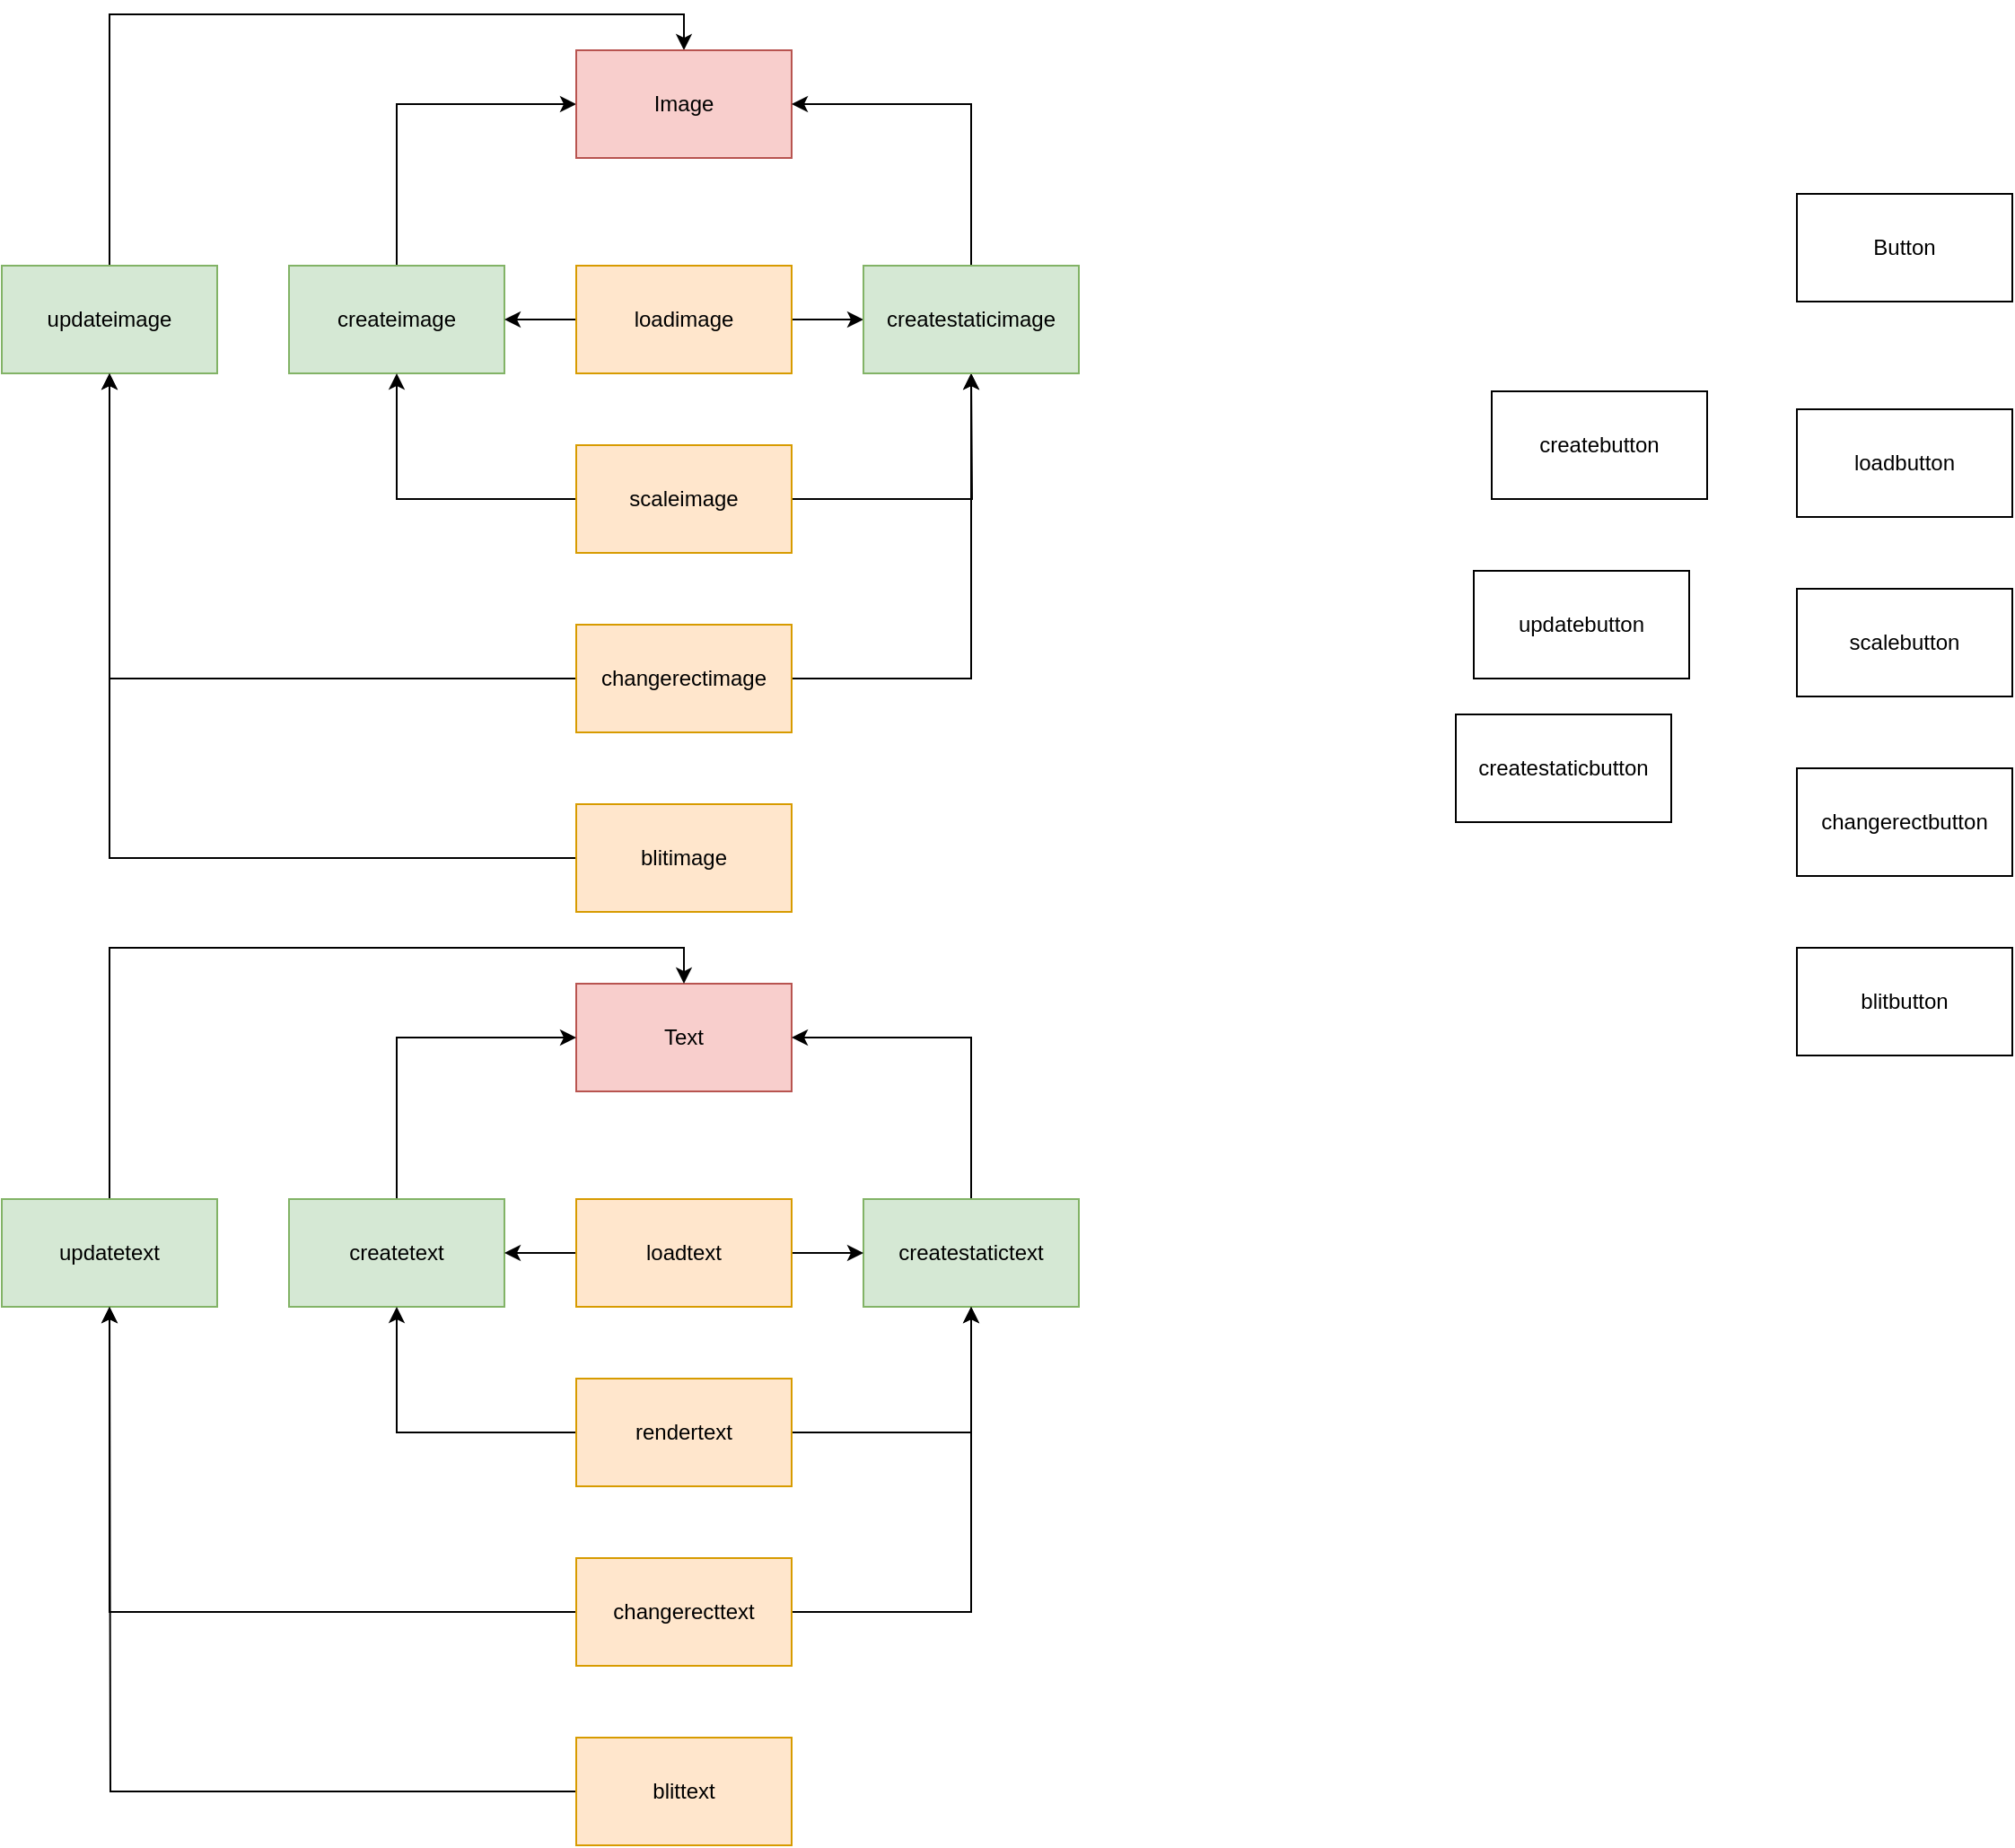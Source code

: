 <mxfile version="12.8.4" type="github">
  <diagram id="M2v9OtbhASXZDHdSWJYJ" name="Page-1">
    <mxGraphModel dx="1185" dy="661" grid="1" gridSize="10" guides="1" tooltips="1" connect="1" arrows="1" fold="1" page="1" pageScale="1" pageWidth="827" pageHeight="1169" math="0" shadow="0">
      <root>
        <mxCell id="0" />
        <mxCell id="1" parent="0" />
        <mxCell id="l5dD-DMRnh2UDKKwASvm-28" style="edgeStyle=orthogonalEdgeStyle;rounded=0;orthogonalLoop=1;jettySize=auto;html=1;exitX=0.5;exitY=0;exitDx=0;exitDy=0;entryX=0;entryY=0.5;entryDx=0;entryDy=0;" edge="1" parent="1" source="l5dD-DMRnh2UDKKwASvm-1" target="l5dD-DMRnh2UDKKwASvm-8">
          <mxGeometry relative="1" as="geometry" />
        </mxCell>
        <mxCell id="l5dD-DMRnh2UDKKwASvm-1" value="createimage" style="rounded=0;whiteSpace=wrap;html=1;fillColor=#d5e8d4;strokeColor=#82b366;" vertex="1" parent="1">
          <mxGeometry x="200" y="160" width="120" height="60" as="geometry" />
        </mxCell>
        <mxCell id="l5dD-DMRnh2UDKKwASvm-11" style="edgeStyle=orthogonalEdgeStyle;rounded=0;orthogonalLoop=1;jettySize=auto;html=1;exitX=0;exitY=0.5;exitDx=0;exitDy=0;entryX=1;entryY=0.5;entryDx=0;entryDy=0;" edge="1" parent="1" source="l5dD-DMRnh2UDKKwASvm-2" target="l5dD-DMRnh2UDKKwASvm-1">
          <mxGeometry relative="1" as="geometry" />
        </mxCell>
        <mxCell id="l5dD-DMRnh2UDKKwASvm-21" style="edgeStyle=orthogonalEdgeStyle;rounded=0;orthogonalLoop=1;jettySize=auto;html=1;exitX=1;exitY=0.5;exitDx=0;exitDy=0;entryX=0;entryY=0.5;entryDx=0;entryDy=0;" edge="1" parent="1" source="l5dD-DMRnh2UDKKwASvm-2" target="l5dD-DMRnh2UDKKwASvm-9">
          <mxGeometry relative="1" as="geometry" />
        </mxCell>
        <mxCell id="l5dD-DMRnh2UDKKwASvm-2" value="loadimage" style="rounded=0;whiteSpace=wrap;html=1;fillColor=#ffe6cc;strokeColor=#d79b00;" vertex="1" parent="1">
          <mxGeometry x="360" y="160" width="120" height="60" as="geometry" />
        </mxCell>
        <mxCell id="l5dD-DMRnh2UDKKwASvm-12" style="edgeStyle=orthogonalEdgeStyle;rounded=0;orthogonalLoop=1;jettySize=auto;html=1;exitX=0;exitY=0.5;exitDx=0;exitDy=0;entryX=0.5;entryY=1;entryDx=0;entryDy=0;" edge="1" parent="1" source="l5dD-DMRnh2UDKKwASvm-4" target="l5dD-DMRnh2UDKKwASvm-1">
          <mxGeometry relative="1" as="geometry" />
        </mxCell>
        <mxCell id="l5dD-DMRnh2UDKKwASvm-20" style="edgeStyle=orthogonalEdgeStyle;rounded=0;orthogonalLoop=1;jettySize=auto;html=1;exitX=1;exitY=0.5;exitDx=0;exitDy=0;" edge="1" parent="1" source="l5dD-DMRnh2UDKKwASvm-4">
          <mxGeometry relative="1" as="geometry">
            <mxPoint x="580" y="220" as="targetPoint" />
          </mxGeometry>
        </mxCell>
        <mxCell id="l5dD-DMRnh2UDKKwASvm-4" value="scaleimage" style="rounded=0;whiteSpace=wrap;html=1;fillColor=#ffe6cc;strokeColor=#d79b00;" vertex="1" parent="1">
          <mxGeometry x="360" y="260" width="120" height="60" as="geometry" />
        </mxCell>
        <mxCell id="l5dD-DMRnh2UDKKwASvm-32" style="edgeStyle=orthogonalEdgeStyle;rounded=0;orthogonalLoop=1;jettySize=auto;html=1;exitX=0.5;exitY=0;exitDx=0;exitDy=0;entryX=0.5;entryY=0;entryDx=0;entryDy=0;" edge="1" parent="1" source="l5dD-DMRnh2UDKKwASvm-5" target="l5dD-DMRnh2UDKKwASvm-8">
          <mxGeometry relative="1" as="geometry" />
        </mxCell>
        <mxCell id="l5dD-DMRnh2UDKKwASvm-5" value="updateimage" style="rounded=0;whiteSpace=wrap;html=1;fillColor=#d5e8d4;strokeColor=#82b366;" vertex="1" parent="1">
          <mxGeometry x="40" y="160" width="120" height="60" as="geometry" />
        </mxCell>
        <mxCell id="l5dD-DMRnh2UDKKwASvm-19" style="edgeStyle=orthogonalEdgeStyle;rounded=0;orthogonalLoop=1;jettySize=auto;html=1;exitX=1;exitY=0.5;exitDx=0;exitDy=0;entryX=0.5;entryY=1;entryDx=0;entryDy=0;entryPerimeter=0;" edge="1" parent="1" source="l5dD-DMRnh2UDKKwASvm-6" target="l5dD-DMRnh2UDKKwASvm-9">
          <mxGeometry relative="1" as="geometry" />
        </mxCell>
        <mxCell id="l5dD-DMRnh2UDKKwASvm-26" style="edgeStyle=orthogonalEdgeStyle;rounded=0;orthogonalLoop=1;jettySize=auto;html=1;exitX=0;exitY=0.5;exitDx=0;exitDy=0;entryX=0.5;entryY=1;entryDx=0;entryDy=0;" edge="1" parent="1" source="l5dD-DMRnh2UDKKwASvm-6" target="l5dD-DMRnh2UDKKwASvm-5">
          <mxGeometry relative="1" as="geometry" />
        </mxCell>
        <mxCell id="l5dD-DMRnh2UDKKwASvm-6" value="changerectimage" style="rounded=0;whiteSpace=wrap;html=1;fillColor=#ffe6cc;strokeColor=#d79b00;" vertex="1" parent="1">
          <mxGeometry x="360" y="360" width="120" height="60" as="geometry" />
        </mxCell>
        <mxCell id="l5dD-DMRnh2UDKKwASvm-25" style="edgeStyle=orthogonalEdgeStyle;rounded=0;orthogonalLoop=1;jettySize=auto;html=1;exitX=0;exitY=0.5;exitDx=0;exitDy=0;entryX=0.5;entryY=1;entryDx=0;entryDy=0;" edge="1" parent="1" source="l5dD-DMRnh2UDKKwASvm-7" target="l5dD-DMRnh2UDKKwASvm-5">
          <mxGeometry relative="1" as="geometry" />
        </mxCell>
        <mxCell id="l5dD-DMRnh2UDKKwASvm-7" value="blitimage" style="rounded=0;whiteSpace=wrap;html=1;fillColor=#ffe6cc;strokeColor=#d79b00;" vertex="1" parent="1">
          <mxGeometry x="360" y="460" width="120" height="60" as="geometry" />
        </mxCell>
        <mxCell id="l5dD-DMRnh2UDKKwASvm-8" value="Image" style="rounded=0;whiteSpace=wrap;html=1;fillColor=#f8cecc;strokeColor=#b85450;" vertex="1" parent="1">
          <mxGeometry x="360" y="40" width="120" height="60" as="geometry" />
        </mxCell>
        <mxCell id="l5dD-DMRnh2UDKKwASvm-29" style="edgeStyle=orthogonalEdgeStyle;rounded=0;orthogonalLoop=1;jettySize=auto;html=1;exitX=0.5;exitY=0;exitDx=0;exitDy=0;entryX=1;entryY=0.5;entryDx=0;entryDy=0;" edge="1" parent="1" source="l5dD-DMRnh2UDKKwASvm-9" target="l5dD-DMRnh2UDKKwASvm-8">
          <mxGeometry relative="1" as="geometry" />
        </mxCell>
        <mxCell id="l5dD-DMRnh2UDKKwASvm-9" value="createstaticimage" style="rounded=0;whiteSpace=wrap;html=1;fillColor=#d5e8d4;strokeColor=#82b366;" vertex="1" parent="1">
          <mxGeometry x="520" y="160" width="120" height="60" as="geometry" />
        </mxCell>
        <mxCell id="l5dD-DMRnh2UDKKwASvm-33" value="Text" style="rounded=0;whiteSpace=wrap;html=1;fillColor=#f8cecc;strokeColor=#b85450;" vertex="1" parent="1">
          <mxGeometry x="360" y="560" width="120" height="60" as="geometry" />
        </mxCell>
        <mxCell id="l5dD-DMRnh2UDKKwASvm-42" style="edgeStyle=orthogonalEdgeStyle;rounded=0;orthogonalLoop=1;jettySize=auto;html=1;exitX=0.5;exitY=0;exitDx=0;exitDy=0;entryX=0;entryY=0.5;entryDx=0;entryDy=0;" edge="1" parent="1" source="l5dD-DMRnh2UDKKwASvm-34" target="l5dD-DMRnh2UDKKwASvm-33">
          <mxGeometry relative="1" as="geometry" />
        </mxCell>
        <mxCell id="l5dD-DMRnh2UDKKwASvm-34" value="createtext" style="rounded=0;whiteSpace=wrap;html=1;fillColor=#d5e8d4;strokeColor=#82b366;" vertex="1" parent="1">
          <mxGeometry x="200" y="680" width="120" height="60" as="geometry" />
        </mxCell>
        <mxCell id="l5dD-DMRnh2UDKKwASvm-46" style="edgeStyle=orthogonalEdgeStyle;rounded=0;orthogonalLoop=1;jettySize=auto;html=1;exitX=0.5;exitY=0;exitDx=0;exitDy=0;entryX=1;entryY=0.5;entryDx=0;entryDy=0;" edge="1" parent="1" source="l5dD-DMRnh2UDKKwASvm-35" target="l5dD-DMRnh2UDKKwASvm-33">
          <mxGeometry relative="1" as="geometry" />
        </mxCell>
        <mxCell id="l5dD-DMRnh2UDKKwASvm-35" value="createstatictext" style="rounded=0;whiteSpace=wrap;html=1;fillColor=#d5e8d4;strokeColor=#82b366;" vertex="1" parent="1">
          <mxGeometry x="520" y="680" width="120" height="60" as="geometry" />
        </mxCell>
        <mxCell id="l5dD-DMRnh2UDKKwASvm-43" style="edgeStyle=orthogonalEdgeStyle;rounded=0;orthogonalLoop=1;jettySize=auto;html=1;exitX=0;exitY=0.5;exitDx=0;exitDy=0;entryX=1;entryY=0.5;entryDx=0;entryDy=0;" edge="1" parent="1" source="l5dD-DMRnh2UDKKwASvm-36" target="l5dD-DMRnh2UDKKwASvm-34">
          <mxGeometry relative="1" as="geometry" />
        </mxCell>
        <mxCell id="l5dD-DMRnh2UDKKwASvm-44" style="edgeStyle=orthogonalEdgeStyle;rounded=0;orthogonalLoop=1;jettySize=auto;html=1;exitX=1;exitY=0.5;exitDx=0;exitDy=0;entryX=0;entryY=0.5;entryDx=0;entryDy=0;" edge="1" parent="1" source="l5dD-DMRnh2UDKKwASvm-36" target="l5dD-DMRnh2UDKKwASvm-35">
          <mxGeometry relative="1" as="geometry" />
        </mxCell>
        <mxCell id="l5dD-DMRnh2UDKKwASvm-36" value="loadtext" style="rounded=0;whiteSpace=wrap;html=1;fillColor=#ffe6cc;strokeColor=#d79b00;" vertex="1" parent="1">
          <mxGeometry x="360" y="680" width="120" height="60" as="geometry" />
        </mxCell>
        <mxCell id="l5dD-DMRnh2UDKKwASvm-45" style="edgeStyle=orthogonalEdgeStyle;rounded=0;orthogonalLoop=1;jettySize=auto;html=1;exitX=1;exitY=0.5;exitDx=0;exitDy=0;entryX=0.5;entryY=1;entryDx=0;entryDy=0;" edge="1" parent="1" source="l5dD-DMRnh2UDKKwASvm-37" target="l5dD-DMRnh2UDKKwASvm-35">
          <mxGeometry relative="1" as="geometry" />
        </mxCell>
        <mxCell id="l5dD-DMRnh2UDKKwASvm-47" style="edgeStyle=orthogonalEdgeStyle;rounded=0;orthogonalLoop=1;jettySize=auto;html=1;exitX=0;exitY=0.5;exitDx=0;exitDy=0;entryX=0.5;entryY=1;entryDx=0;entryDy=0;" edge="1" parent="1" source="l5dD-DMRnh2UDKKwASvm-37" target="l5dD-DMRnh2UDKKwASvm-34">
          <mxGeometry relative="1" as="geometry" />
        </mxCell>
        <mxCell id="l5dD-DMRnh2UDKKwASvm-37" value="rendertext" style="rounded=0;whiteSpace=wrap;html=1;fillColor=#ffe6cc;strokeColor=#d79b00;" vertex="1" parent="1">
          <mxGeometry x="360" y="780" width="120" height="60" as="geometry" />
        </mxCell>
        <mxCell id="l5dD-DMRnh2UDKKwASvm-41" style="edgeStyle=orthogonalEdgeStyle;rounded=0;orthogonalLoop=1;jettySize=auto;html=1;exitX=0.5;exitY=0;exitDx=0;exitDy=0;entryX=0.5;entryY=0;entryDx=0;entryDy=0;" edge="1" parent="1" source="l5dD-DMRnh2UDKKwASvm-38" target="l5dD-DMRnh2UDKKwASvm-33">
          <mxGeometry relative="1" as="geometry" />
        </mxCell>
        <mxCell id="l5dD-DMRnh2UDKKwASvm-38" value="updatetext" style="rounded=0;whiteSpace=wrap;html=1;fillColor=#d5e8d4;strokeColor=#82b366;" vertex="1" parent="1">
          <mxGeometry x="40" y="680" width="120" height="60" as="geometry" />
        </mxCell>
        <mxCell id="l5dD-DMRnh2UDKKwASvm-49" style="edgeStyle=orthogonalEdgeStyle;rounded=0;orthogonalLoop=1;jettySize=auto;html=1;exitX=0;exitY=0.5;exitDx=0;exitDy=0;entryX=0.5;entryY=1;entryDx=0;entryDy=0;" edge="1" parent="1" source="l5dD-DMRnh2UDKKwASvm-39" target="l5dD-DMRnh2UDKKwASvm-38">
          <mxGeometry relative="1" as="geometry" />
        </mxCell>
        <mxCell id="l5dD-DMRnh2UDKKwASvm-52" style="edgeStyle=orthogonalEdgeStyle;rounded=0;orthogonalLoop=1;jettySize=auto;html=1;exitX=1;exitY=0.5;exitDx=0;exitDy=0;entryX=0.5;entryY=1;entryDx=0;entryDy=0;" edge="1" parent="1" source="l5dD-DMRnh2UDKKwASvm-39" target="l5dD-DMRnh2UDKKwASvm-35">
          <mxGeometry relative="1" as="geometry" />
        </mxCell>
        <mxCell id="l5dD-DMRnh2UDKKwASvm-39" value="changerecttext" style="rounded=0;whiteSpace=wrap;html=1;fillColor=#ffe6cc;strokeColor=#d79b00;" vertex="1" parent="1">
          <mxGeometry x="360" y="880" width="120" height="60" as="geometry" />
        </mxCell>
        <mxCell id="l5dD-DMRnh2UDKKwASvm-50" style="edgeStyle=orthogonalEdgeStyle;rounded=0;orthogonalLoop=1;jettySize=auto;html=1;exitX=0;exitY=0.5;exitDx=0;exitDy=0;" edge="1" parent="1" source="l5dD-DMRnh2UDKKwASvm-40">
          <mxGeometry relative="1" as="geometry">
            <mxPoint x="100" y="740" as="targetPoint" />
          </mxGeometry>
        </mxCell>
        <mxCell id="l5dD-DMRnh2UDKKwASvm-40" value="blittext" style="rounded=0;whiteSpace=wrap;html=1;fillColor=#ffe6cc;strokeColor=#d79b00;" vertex="1" parent="1">
          <mxGeometry x="360" y="980" width="120" height="60" as="geometry" />
        </mxCell>
        <mxCell id="l5dD-DMRnh2UDKKwASvm-53" value="Button" style="rounded=0;whiteSpace=wrap;html=1;" vertex="1" parent="1">
          <mxGeometry x="1040" y="120" width="120" height="60" as="geometry" />
        </mxCell>
        <mxCell id="l5dD-DMRnh2UDKKwASvm-54" value="loadbutton" style="rounded=0;whiteSpace=wrap;html=1;" vertex="1" parent="1">
          <mxGeometry x="1040" y="240" width="120" height="60" as="geometry" />
        </mxCell>
        <mxCell id="l5dD-DMRnh2UDKKwASvm-55" value="scalebutton" style="rounded=0;whiteSpace=wrap;html=1;" vertex="1" parent="1">
          <mxGeometry x="1040" y="340" width="120" height="60" as="geometry" />
        </mxCell>
        <mxCell id="l5dD-DMRnh2UDKKwASvm-56" value="changerectbutton" style="rounded=0;whiteSpace=wrap;html=1;" vertex="1" parent="1">
          <mxGeometry x="1040" y="440" width="120" height="60" as="geometry" />
        </mxCell>
        <mxCell id="l5dD-DMRnh2UDKKwASvm-57" value="blitbutton" style="rounded=0;whiteSpace=wrap;html=1;" vertex="1" parent="1">
          <mxGeometry x="1040" y="540" width="120" height="60" as="geometry" />
        </mxCell>
        <mxCell id="l5dD-DMRnh2UDKKwASvm-58" value="createstaticbutton" style="rounded=0;whiteSpace=wrap;html=1;" vertex="1" parent="1">
          <mxGeometry x="850" y="410" width="120" height="60" as="geometry" />
        </mxCell>
        <mxCell id="l5dD-DMRnh2UDKKwASvm-59" value="createbutton" style="rounded=0;whiteSpace=wrap;html=1;" vertex="1" parent="1">
          <mxGeometry x="870" y="230" width="120" height="60" as="geometry" />
        </mxCell>
        <mxCell id="l5dD-DMRnh2UDKKwASvm-60" value="updatebutton" style="rounded=0;whiteSpace=wrap;html=1;" vertex="1" parent="1">
          <mxGeometry x="860" y="330" width="120" height="60" as="geometry" />
        </mxCell>
      </root>
    </mxGraphModel>
  </diagram>
</mxfile>
